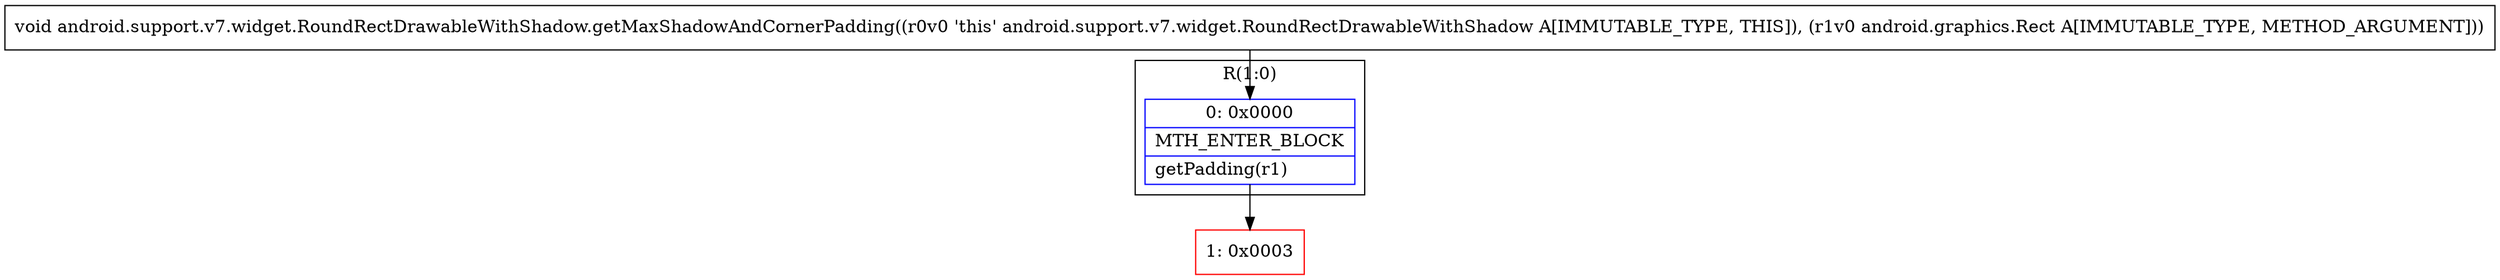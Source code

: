 digraph "CFG forandroid.support.v7.widget.RoundRectDrawableWithShadow.getMaxShadowAndCornerPadding(Landroid\/graphics\/Rect;)V" {
subgraph cluster_Region_630527429 {
label = "R(1:0)";
node [shape=record,color=blue];
Node_0 [shape=record,label="{0\:\ 0x0000|MTH_ENTER_BLOCK\l|getPadding(r1)\l}"];
}
Node_1 [shape=record,color=red,label="{1\:\ 0x0003}"];
MethodNode[shape=record,label="{void android.support.v7.widget.RoundRectDrawableWithShadow.getMaxShadowAndCornerPadding((r0v0 'this' android.support.v7.widget.RoundRectDrawableWithShadow A[IMMUTABLE_TYPE, THIS]), (r1v0 android.graphics.Rect A[IMMUTABLE_TYPE, METHOD_ARGUMENT])) }"];
MethodNode -> Node_0;
Node_0 -> Node_1;
}

